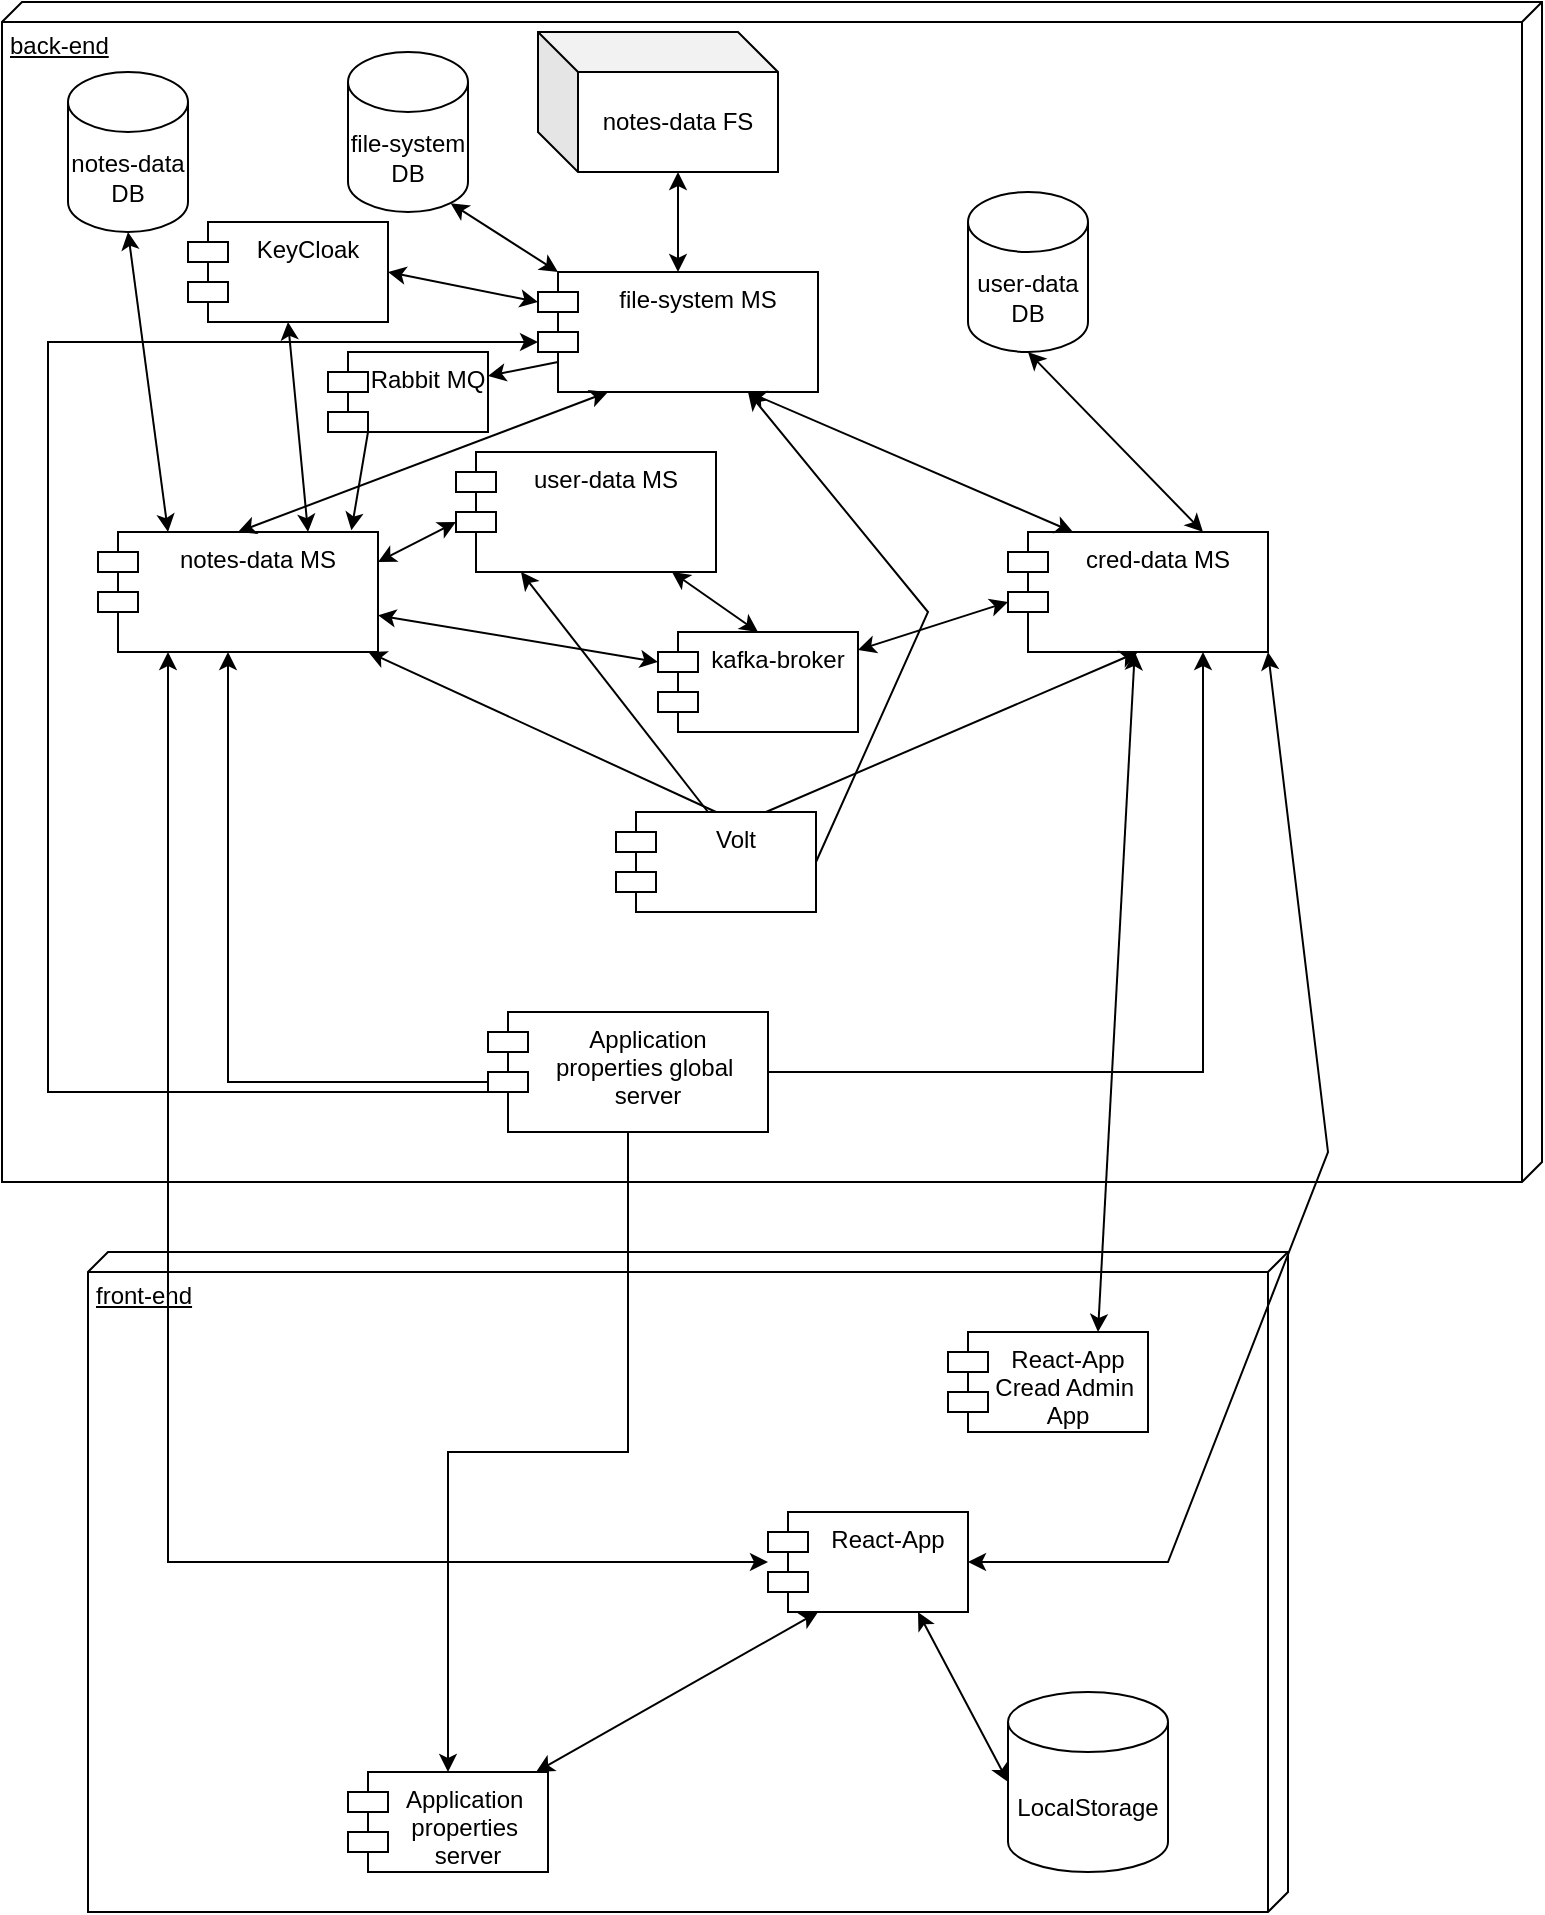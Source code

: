 <mxfile version="20.2.3" type="device"><diagram id="1oVUAuVgbFZZlEoE0nRk" name="Страница 1"><mxGraphModel dx="1483" dy="927" grid="1" gridSize="10" guides="1" tooltips="1" connect="1" arrows="1" fold="1" page="1" pageScale="1" pageWidth="827" pageHeight="1169" math="0" shadow="0"><root><mxCell id="0"/><mxCell id="1" parent="0"/><mxCell id="mwisA7iDMzSEEoq5VSZf-1" value="back-end" style="verticalAlign=top;align=left;spacingTop=8;spacingLeft=2;spacingRight=12;shape=cube;size=10;direction=south;fontStyle=4;html=1;" parent="1" vertex="1"><mxGeometry x="57" y="115" width="770" height="590" as="geometry"/></mxCell><mxCell id="mwisA7iDMzSEEoq5VSZf-2" value="cred-data MS" style="shape=module;align=left;spacingLeft=20;align=center;verticalAlign=top;" parent="1" vertex="1"><mxGeometry x="560" y="380" width="130" height="60" as="geometry"/></mxCell><mxCell id="mwisA7iDMzSEEoq5VSZf-3" value="notes-data MS" style="shape=module;align=left;spacingLeft=20;align=center;verticalAlign=top;" parent="1" vertex="1"><mxGeometry x="105" y="380" width="140" height="60" as="geometry"/></mxCell><mxCell id="mwisA7iDMzSEEoq5VSZf-5" value="user-data DB" style="shape=cylinder3;whiteSpace=wrap;html=1;boundedLbl=1;backgroundOutline=1;size=15;" parent="1" vertex="1"><mxGeometry x="540" y="210" width="60" height="80" as="geometry"/></mxCell><mxCell id="mwisA7iDMzSEEoq5VSZf-6" value="" style="endArrow=classic;startArrow=classic;html=1;rounded=0;exitX=0.75;exitY=0;exitDx=0;exitDy=0;entryX=0.5;entryY=1;entryDx=0;entryDy=0;entryPerimeter=0;" parent="1" source="mwisA7iDMzSEEoq5VSZf-2" target="mwisA7iDMzSEEoq5VSZf-5" edge="1"><mxGeometry width="50" height="50" relative="1" as="geometry"><mxPoint x="550" y="350" as="sourcePoint"/><mxPoint x="600" y="300" as="targetPoint"/></mxGeometry></mxCell><mxCell id="mwisA7iDMzSEEoq5VSZf-7" value="notes-data DB" style="shape=cylinder3;whiteSpace=wrap;html=1;boundedLbl=1;backgroundOutline=1;size=15;" parent="1" vertex="1"><mxGeometry x="90" y="150" width="60" height="80" as="geometry"/></mxCell><mxCell id="mwisA7iDMzSEEoq5VSZf-8" value="" style="endArrow=classic;startArrow=classic;html=1;rounded=0;exitX=0.25;exitY=0;exitDx=0;exitDy=0;entryX=0.5;entryY=1;entryDx=0;entryDy=0;entryPerimeter=0;" parent="1" source="mwisA7iDMzSEEoq5VSZf-3" target="mwisA7iDMzSEEoq5VSZf-7" edge="1"><mxGeometry width="50" height="50" relative="1" as="geometry"><mxPoint x="130" y="360" as="sourcePoint"/><mxPoint x="180" y="310" as="targetPoint"/></mxGeometry></mxCell><mxCell id="mwisA7iDMzSEEoq5VSZf-9" value="notes-data FS" style="shape=cube;whiteSpace=wrap;html=1;boundedLbl=1;backgroundOutline=1;darkOpacity=0.05;darkOpacity2=0.1;" parent="1" vertex="1"><mxGeometry x="325" y="130" width="120" height="70" as="geometry"/></mxCell><mxCell id="mwisA7iDMzSEEoq5VSZf-11" value="kafka-broker" style="shape=module;align=left;spacingLeft=20;align=center;verticalAlign=top;" parent="1" vertex="1"><mxGeometry x="385" y="430" width="100" height="50" as="geometry"/></mxCell><mxCell id="mwisA7iDMzSEEoq5VSZf-14" value="" style="endArrow=classic;startArrow=classic;html=1;rounded=0;entryX=0;entryY=0;entryDx=0;entryDy=35;entryPerimeter=0;" parent="1" source="mwisA7iDMzSEEoq5VSZf-11" target="mwisA7iDMzSEEoq5VSZf-2" edge="1"><mxGeometry width="50" height="50" relative="1" as="geometry"><mxPoint x="450" y="410.8" as="sourcePoint"/><mxPoint x="525.6" y="409.2" as="targetPoint"/></mxGeometry></mxCell><mxCell id="mwisA7iDMzSEEoq5VSZf-15" value="Volt" style="shape=module;align=left;spacingLeft=20;align=center;verticalAlign=top;" parent="1" vertex="1"><mxGeometry x="364" y="520" width="100" height="50" as="geometry"/></mxCell><mxCell id="mwisA7iDMzSEEoq5VSZf-16" value="KeyCloak" style="shape=module;align=left;spacingLeft=20;align=center;verticalAlign=top;" parent="1" vertex="1"><mxGeometry x="150" y="225" width="100" height="50" as="geometry"/></mxCell><mxCell id="mwisA7iDMzSEEoq5VSZf-17" value="" style="endArrow=classic;startArrow=classic;html=1;rounded=0;exitX=0.75;exitY=0;exitDx=0;exitDy=0;entryX=0.5;entryY=1;entryDx=0;entryDy=0;" parent="1" source="mwisA7iDMzSEEoq5VSZf-3" target="mwisA7iDMzSEEoq5VSZf-16" edge="1"><mxGeometry width="50" height="50" relative="1" as="geometry"><mxPoint x="180" y="520" as="sourcePoint"/><mxPoint x="230" y="470" as="targetPoint"/></mxGeometry></mxCell><mxCell id="mwisA7iDMzSEEoq5VSZf-18" value="" style="endArrow=classic;startArrow=none;html=1;rounded=0;exitX=0.75;exitY=0;exitDx=0;exitDy=0;entryX=0.5;entryY=1;entryDx=0;entryDy=0;startFill=0;" parent="1" source="mwisA7iDMzSEEoq5VSZf-15" target="mwisA7iDMzSEEoq5VSZf-2" edge="1"><mxGeometry width="50" height="50" relative="1" as="geometry"><mxPoint x="440" y="490" as="sourcePoint"/><mxPoint x="490" y="440" as="targetPoint"/></mxGeometry></mxCell><mxCell id="mwisA7iDMzSEEoq5VSZf-20" value="" style="endArrow=classic;startArrow=none;html=1;rounded=0;exitX=0.5;exitY=0;exitDx=0;exitDy=0;startFill=0;" parent="1" source="mwisA7iDMzSEEoq5VSZf-15" target="mwisA7iDMzSEEoq5VSZf-3" edge="1"><mxGeometry width="50" height="50" relative="1" as="geometry"><mxPoint x="310" y="490" as="sourcePoint"/><mxPoint x="360" y="440" as="targetPoint"/></mxGeometry></mxCell><mxCell id="mwisA7iDMzSEEoq5VSZf-21" value="front-end" style="verticalAlign=top;align=left;spacingTop=8;spacingLeft=2;spacingRight=12;shape=cube;size=10;direction=south;fontStyle=4;html=1;" parent="1" vertex="1"><mxGeometry x="100" y="740" width="600" height="330" as="geometry"/></mxCell><mxCell id="mwisA7iDMzSEEoq5VSZf-33" style="edgeStyle=orthogonalEdgeStyle;rounded=0;orthogonalLoop=1;jettySize=auto;html=1;entryX=0.25;entryY=1;entryDx=0;entryDy=0;startArrow=classic;startFill=1;" parent="1" source="mwisA7iDMzSEEoq5VSZf-22" target="mwisA7iDMzSEEoq5VSZf-3" edge="1"><mxGeometry relative="1" as="geometry"/></mxCell><mxCell id="mwisA7iDMzSEEoq5VSZf-22" value="React-App" style="shape=module;align=left;spacingLeft=20;align=center;verticalAlign=top;" parent="1" vertex="1"><mxGeometry x="440" y="870" width="100" height="50" as="geometry"/></mxCell><mxCell id="mwisA7iDMzSEEoq5VSZf-23" value="LocalStorage" style="shape=cylinder3;whiteSpace=wrap;html=1;boundedLbl=1;backgroundOutline=1;size=15;" parent="1" vertex="1"><mxGeometry x="560" y="960" width="80" height="90" as="geometry"/></mxCell><mxCell id="mwisA7iDMzSEEoq5VSZf-24" value="" style="endArrow=classic;startArrow=classic;html=1;rounded=0;exitX=0.75;exitY=1;exitDx=0;exitDy=0;entryX=0;entryY=0.5;entryDx=0;entryDy=0;entryPerimeter=0;" parent="1" source="mwisA7iDMzSEEoq5VSZf-22" target="mwisA7iDMzSEEoq5VSZf-23" edge="1"><mxGeometry width="50" height="50" relative="1" as="geometry"><mxPoint x="460" y="960" as="sourcePoint"/><mxPoint x="510" y="910" as="targetPoint"/></mxGeometry></mxCell><mxCell id="mwisA7iDMzSEEoq5VSZf-25" value="Application &#10;properties &#10;server" style="shape=module;align=left;spacingLeft=20;align=center;verticalAlign=top;" parent="1" vertex="1"><mxGeometry x="230" y="1000" width="100" height="50" as="geometry"/></mxCell><mxCell id="mwisA7iDMzSEEoq5VSZf-26" value="" style="endArrow=classic;startArrow=classic;html=1;rounded=0;exitX=0.25;exitY=1;exitDx=0;exitDy=0;" parent="1" source="mwisA7iDMzSEEoq5VSZf-22" target="mwisA7iDMzSEEoq5VSZf-25" edge="1"><mxGeometry width="50" height="50" relative="1" as="geometry"><mxPoint x="360" y="980" as="sourcePoint"/><mxPoint x="410" y="930" as="targetPoint"/></mxGeometry></mxCell><mxCell id="mwisA7iDMzSEEoq5VSZf-28" style="edgeStyle=orthogonalEdgeStyle;rounded=0;orthogonalLoop=1;jettySize=auto;html=1;entryX=0.75;entryY=1;entryDx=0;entryDy=0;" parent="1" source="mwisA7iDMzSEEoq5VSZf-27" target="mwisA7iDMzSEEoq5VSZf-2" edge="1"><mxGeometry relative="1" as="geometry"/></mxCell><mxCell id="mwisA7iDMzSEEoq5VSZf-31" style="edgeStyle=orthogonalEdgeStyle;rounded=0;orthogonalLoop=1;jettySize=auto;html=1;startArrow=none;startFill=0;" parent="1" source="mwisA7iDMzSEEoq5VSZf-27" target="mwisA7iDMzSEEoq5VSZf-25" edge="1"><mxGeometry relative="1" as="geometry"/></mxCell><mxCell id="mQvjplgAtxGgN1cbafWK-2" style="edgeStyle=orthogonalEdgeStyle;rounded=0;orthogonalLoop=1;jettySize=auto;html=1;entryX=0;entryY=0;entryDx=0;entryDy=35;entryPerimeter=0;" parent="1" source="mwisA7iDMzSEEoq5VSZf-27" target="GXuiaLlOwVv_RerSIlu0-1" edge="1"><mxGeometry relative="1" as="geometry"><Array as="points"><mxPoint x="80" y="660"/><mxPoint x="80" y="285"/></Array></mxGeometry></mxCell><mxCell id="mwisA7iDMzSEEoq5VSZf-27" value=" Application &#10;properties global &#10;server" style="shape=module;align=left;spacingLeft=20;align=center;verticalAlign=top;" parent="1" vertex="1"><mxGeometry x="300" y="620" width="140" height="60" as="geometry"/></mxCell><mxCell id="GXuiaLlOwVv_RerSIlu0-1" value="file-system MS" style="shape=module;align=left;spacingLeft=20;align=center;verticalAlign=top;" parent="1" vertex="1"><mxGeometry x="325" y="250" width="140" height="60" as="geometry"/></mxCell><mxCell id="GXuiaLlOwVv_RerSIlu0-2" value="" style="endArrow=classic;startArrow=classic;html=1;rounded=0;exitX=0.5;exitY=0;exitDx=0;exitDy=0;entryX=0.25;entryY=1;entryDx=0;entryDy=0;" parent="1" source="mwisA7iDMzSEEoq5VSZf-3" target="GXuiaLlOwVv_RerSIlu0-1" edge="1"><mxGeometry width="50" height="50" relative="1" as="geometry"><mxPoint x="150" y="360" as="sourcePoint"/><mxPoint x="200" y="310" as="targetPoint"/></mxGeometry></mxCell><mxCell id="GXuiaLlOwVv_RerSIlu0-3" value="" style="endArrow=classic;startArrow=classic;html=1;rounded=0;exitX=0.5;exitY=0;exitDx=0;exitDy=0;entryX=0;entryY=0;entryDx=70;entryDy=70;entryPerimeter=0;" parent="1" source="GXuiaLlOwVv_RerSIlu0-1" target="mwisA7iDMzSEEoq5VSZf-9" edge="1"><mxGeometry width="50" height="50" relative="1" as="geometry"><mxPoint x="220" y="250" as="sourcePoint"/><mxPoint x="270" y="200" as="targetPoint"/></mxGeometry></mxCell><mxCell id="mQvjplgAtxGgN1cbafWK-1" value="" style="endArrow=classic;startArrow=classic;html=1;rounded=0;exitX=0.75;exitY=1;exitDx=0;exitDy=0;entryX=0.25;entryY=0;entryDx=0;entryDy=0;" parent="1" source="GXuiaLlOwVv_RerSIlu0-1" target="mwisA7iDMzSEEoq5VSZf-2" edge="1"><mxGeometry width="50" height="50" relative="1" as="geometry"><mxPoint x="460" y="370" as="sourcePoint"/><mxPoint x="510" y="320" as="targetPoint"/></mxGeometry></mxCell><mxCell id="SlwCHkKTTgJBQrd9gbrL-1" value="user-data MS" style="shape=module;align=left;spacingLeft=20;align=center;verticalAlign=top;" vertex="1" parent="1"><mxGeometry x="284" y="340" width="130" height="60" as="geometry"/></mxCell><mxCell id="SlwCHkKTTgJBQrd9gbrL-2" value="" style="endArrow=classic;html=1;rounded=0;exitX=0;exitY=0;exitDx=0;exitDy=35;exitPerimeter=0;" edge="1" parent="1" source="mwisA7iDMzSEEoq5VSZf-27"><mxGeometry width="50" height="50" relative="1" as="geometry"><mxPoint x="390" y="570" as="sourcePoint"/><mxPoint x="170" y="440" as="targetPoint"/><Array as="points"><mxPoint x="170" y="655"/></Array></mxGeometry></mxCell><mxCell id="SlwCHkKTTgJBQrd9gbrL-3" value="" style="endArrow=classic;startArrow=classic;html=1;rounded=0;exitX=0.5;exitY=0;exitDx=0;exitDy=0;" edge="1" parent="1" source="mwisA7iDMzSEEoq5VSZf-11" target="SlwCHkKTTgJBQrd9gbrL-1"><mxGeometry width="50" height="50" relative="1" as="geometry"><mxPoint x="495" y="449" as="sourcePoint"/><mxPoint x="570" y="425" as="targetPoint"/></mxGeometry></mxCell><mxCell id="SlwCHkKTTgJBQrd9gbrL-4" value="" style="endArrow=classic;startArrow=classic;html=1;rounded=0;exitX=0;exitY=0;exitDx=0;exitDy=15;exitPerimeter=0;" edge="1" parent="1" source="mwisA7iDMzSEEoq5VSZf-11" target="mwisA7iDMzSEEoq5VSZf-3"><mxGeometry width="50" height="50" relative="1" as="geometry"><mxPoint x="445" y="440" as="sourcePoint"/><mxPoint x="402" y="410" as="targetPoint"/></mxGeometry></mxCell><mxCell id="SlwCHkKTTgJBQrd9gbrL-5" value="" style="endArrow=classic;startArrow=classic;html=1;rounded=0;exitX=0;exitY=0;exitDx=0;exitDy=35;entryX=1;entryY=0.25;entryDx=0;entryDy=0;exitPerimeter=0;" edge="1" parent="1" source="SlwCHkKTTgJBQrd9gbrL-1" target="mwisA7iDMzSEEoq5VSZf-3"><mxGeometry width="50" height="50" relative="1" as="geometry"><mxPoint x="455" y="450" as="sourcePoint"/><mxPoint x="412" y="420" as="targetPoint"/></mxGeometry></mxCell><mxCell id="SlwCHkKTTgJBQrd9gbrL-7" value="" style="endArrow=classic;startArrow=none;html=1;rounded=0;startFill=0;entryX=0.25;entryY=1;entryDx=0;entryDy=0;" edge="1" parent="1" target="SlwCHkKTTgJBQrd9gbrL-1"><mxGeometry width="50" height="50" relative="1" as="geometry"><mxPoint x="410" y="520" as="sourcePoint"/><mxPoint x="250.182" y="450" as="targetPoint"/></mxGeometry></mxCell><mxCell id="SlwCHkKTTgJBQrd9gbrL-8" value="" style="endArrow=classic;html=1;rounded=0;exitX=1;exitY=0.5;exitDx=0;exitDy=0;entryX=0.75;entryY=1;entryDx=0;entryDy=0;" edge="1" parent="1" source="mwisA7iDMzSEEoq5VSZf-15" target="GXuiaLlOwVv_RerSIlu0-1"><mxGeometry width="50" height="50" relative="1" as="geometry"><mxPoint x="500" y="570" as="sourcePoint"/><mxPoint x="550" y="520" as="targetPoint"/><Array as="points"><mxPoint x="520" y="420"/></Array></mxGeometry></mxCell><mxCell id="SlwCHkKTTgJBQrd9gbrL-9" value="" style="endArrow=classic;html=1;rounded=0;exitX=1;exitY=0.5;exitDx=0;exitDy=0;entryX=1;entryY=1;entryDx=0;entryDy=0;startArrow=classic;startFill=1;" edge="1" parent="1" source="mwisA7iDMzSEEoq5VSZf-22" target="mwisA7iDMzSEEoq5VSZf-2"><mxGeometry width="50" height="50" relative="1" as="geometry"><mxPoint x="570" y="850" as="sourcePoint"/><mxPoint x="620" y="800" as="targetPoint"/><Array as="points"><mxPoint x="640" y="895"/><mxPoint x="720" y="690"/></Array></mxGeometry></mxCell><mxCell id="SlwCHkKTTgJBQrd9gbrL-10" value="file-system DB" style="shape=cylinder3;whiteSpace=wrap;html=1;boundedLbl=1;backgroundOutline=1;size=15;" vertex="1" parent="1"><mxGeometry x="230" y="140" width="60" height="80" as="geometry"/></mxCell><mxCell id="SlwCHkKTTgJBQrd9gbrL-11" value="" style="endArrow=classic;startArrow=classic;html=1;rounded=0;exitX=0.855;exitY=1;exitDx=0;exitDy=-4.35;exitPerimeter=0;entryX=0;entryY=0;entryDx=10;entryDy=0;entryPerimeter=0;" edge="1" parent="1" source="SlwCHkKTTgJBQrd9gbrL-10" target="GXuiaLlOwVv_RerSIlu0-1"><mxGeometry width="50" height="50" relative="1" as="geometry"><mxPoint x="230" y="290" as="sourcePoint"/><mxPoint x="280" y="240" as="targetPoint"/></mxGeometry></mxCell><mxCell id="SlwCHkKTTgJBQrd9gbrL-12" value="" style="endArrow=classic;startArrow=classic;html=1;rounded=0;exitX=1;exitY=0.5;exitDx=0;exitDy=0;entryX=0;entryY=0;entryDx=0;entryDy=15;entryPerimeter=0;" edge="1" parent="1" source="mwisA7iDMzSEEoq5VSZf-16" target="GXuiaLlOwVv_RerSIlu0-1"><mxGeometry width="50" height="50" relative="1" as="geometry"><mxPoint x="260" y="320" as="sourcePoint"/><mxPoint x="310" y="270" as="targetPoint"/></mxGeometry></mxCell><mxCell id="SlwCHkKTTgJBQrd9gbrL-13" value="Rabbit MQ" style="shape=module;align=left;spacingLeft=20;align=center;verticalAlign=top;" vertex="1" parent="1"><mxGeometry x="220" y="290" width="80" height="40" as="geometry"/></mxCell><mxCell id="SlwCHkKTTgJBQrd9gbrL-15" value="" style="endArrow=classic;html=1;rounded=0;exitX=0;exitY=0.75;exitDx=10;exitDy=0;exitPerimeter=0;" edge="1" parent="1" source="GXuiaLlOwVv_RerSIlu0-1" target="SlwCHkKTTgJBQrd9gbrL-13"><mxGeometry width="50" height="50" relative="1" as="geometry"><mxPoint x="320" y="250" as="sourcePoint"/><mxPoint x="370" y="200" as="targetPoint"/></mxGeometry></mxCell><mxCell id="SlwCHkKTTgJBQrd9gbrL-16" value="" style="endArrow=classic;html=1;rounded=0;exitX=0.25;exitY=1;exitDx=0;exitDy=0;entryX=0.905;entryY=-0.014;entryDx=0;entryDy=0;entryPerimeter=0;" edge="1" parent="1" source="SlwCHkKTTgJBQrd9gbrL-13" target="mwisA7iDMzSEEoq5VSZf-3"><mxGeometry width="50" height="50" relative="1" as="geometry"><mxPoint x="80" y="310" as="sourcePoint"/><mxPoint x="130" y="260" as="targetPoint"/></mxGeometry></mxCell><mxCell id="SlwCHkKTTgJBQrd9gbrL-17" value="React-App&#10;Cread Admin &#10;App" style="shape=module;align=left;spacingLeft=20;align=center;verticalAlign=top;" vertex="1" parent="1"><mxGeometry x="530" y="780" width="100" height="50" as="geometry"/></mxCell><mxCell id="SlwCHkKTTgJBQrd9gbrL-18" value="" style="endArrow=classic;startArrow=classic;html=1;rounded=0;exitX=0.75;exitY=0;exitDx=0;exitDy=0;" edge="1" parent="1" source="SlwCHkKTTgJBQrd9gbrL-17" target="mwisA7iDMzSEEoq5VSZf-2"><mxGeometry width="50" height="50" relative="1" as="geometry"><mxPoint x="600" y="710" as="sourcePoint"/><mxPoint x="650" y="660" as="targetPoint"/></mxGeometry></mxCell></root></mxGraphModel></diagram></mxfile>